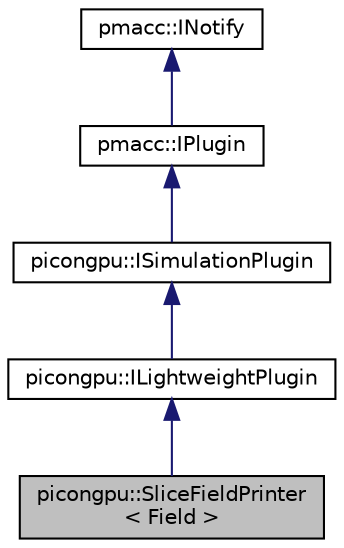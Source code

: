 digraph "picongpu::SliceFieldPrinter&lt; Field &gt;"
{
 // LATEX_PDF_SIZE
  edge [fontname="Helvetica",fontsize="10",labelfontname="Helvetica",labelfontsize="10"];
  node [fontname="Helvetica",fontsize="10",shape=record];
  Node1 [label="picongpu::SliceFieldPrinter\l\< Field \>",height=0.2,width=0.4,color="black", fillcolor="grey75", style="filled", fontcolor="black",tooltip=" "];
  Node2 -> Node1 [dir="back",color="midnightblue",fontsize="10",style="solid",fontname="Helvetica"];
  Node2 [label="picongpu::ILightweightPlugin",height=0.2,width=0.4,color="black", fillcolor="white", style="filled",URL="$classpicongpu_1_1_i_lightweight_plugin.html",tooltip="Interface for a lightweight simulation plugin without checkpoint/restart capabilities."];
  Node3 -> Node2 [dir="back",color="midnightblue",fontsize="10",style="solid",fontname="Helvetica"];
  Node3 [label="picongpu::ISimulationPlugin",height=0.2,width=0.4,color="black", fillcolor="white", style="filled",URL="$classpicongpu_1_1_i_simulation_plugin.html",tooltip="Interface for a simulation plugin in PIConGPU which has a MappingDesc."];
  Node4 -> Node3 [dir="back",color="midnightblue",fontsize="10",style="solid",fontname="Helvetica"];
  Node4 [label="pmacc::IPlugin",height=0.2,width=0.4,color="black", fillcolor="white", style="filled",URL="$classpmacc_1_1_i_plugin.html",tooltip=" "];
  Node5 -> Node4 [dir="back",color="midnightblue",fontsize="10",style="solid",fontname="Helvetica"];
  Node5 [label="pmacc::INotify",height=0.2,width=0.4,color="black", fillcolor="white", style="filled",URL="$classpmacc_1_1_i_notify.html",tooltip=" "];
}
